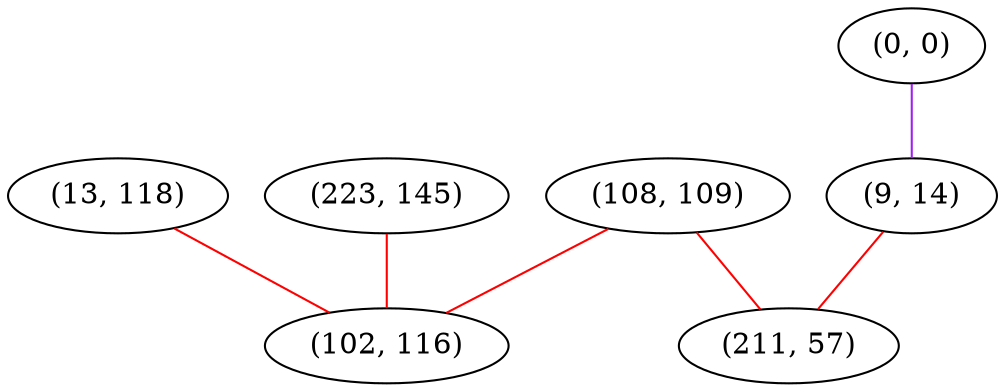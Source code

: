 graph "" {
"(13, 118)";
"(0, 0)";
"(9, 14)";
"(108, 109)";
"(223, 145)";
"(102, 116)";
"(211, 57)";
"(13, 118)" -- "(102, 116)"  [color=red, key=0, weight=1];
"(0, 0)" -- "(9, 14)"  [color=purple, key=0, weight=4];
"(9, 14)" -- "(211, 57)"  [color=red, key=0, weight=1];
"(108, 109)" -- "(102, 116)"  [color=red, key=0, weight=1];
"(108, 109)" -- "(211, 57)"  [color=red, key=0, weight=1];
"(223, 145)" -- "(102, 116)"  [color=red, key=0, weight=1];
}
